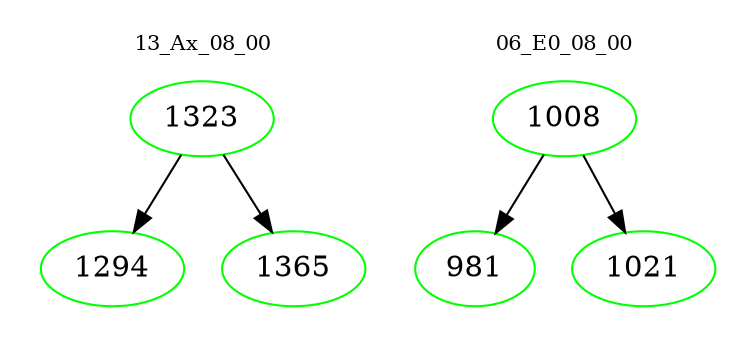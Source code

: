 digraph{
subgraph cluster_0 {
color = white
label = "13_Ax_08_00";
fontsize=10;
T0_1323 [label="1323", color="green"]
T0_1323 -> T0_1294 [color="black"]
T0_1294 [label="1294", color="green"]
T0_1323 -> T0_1365 [color="black"]
T0_1365 [label="1365", color="green"]
}
subgraph cluster_1 {
color = white
label = "06_E0_08_00";
fontsize=10;
T1_1008 [label="1008", color="green"]
T1_1008 -> T1_981 [color="black"]
T1_981 [label="981", color="green"]
T1_1008 -> T1_1021 [color="black"]
T1_1021 [label="1021", color="green"]
}
}
